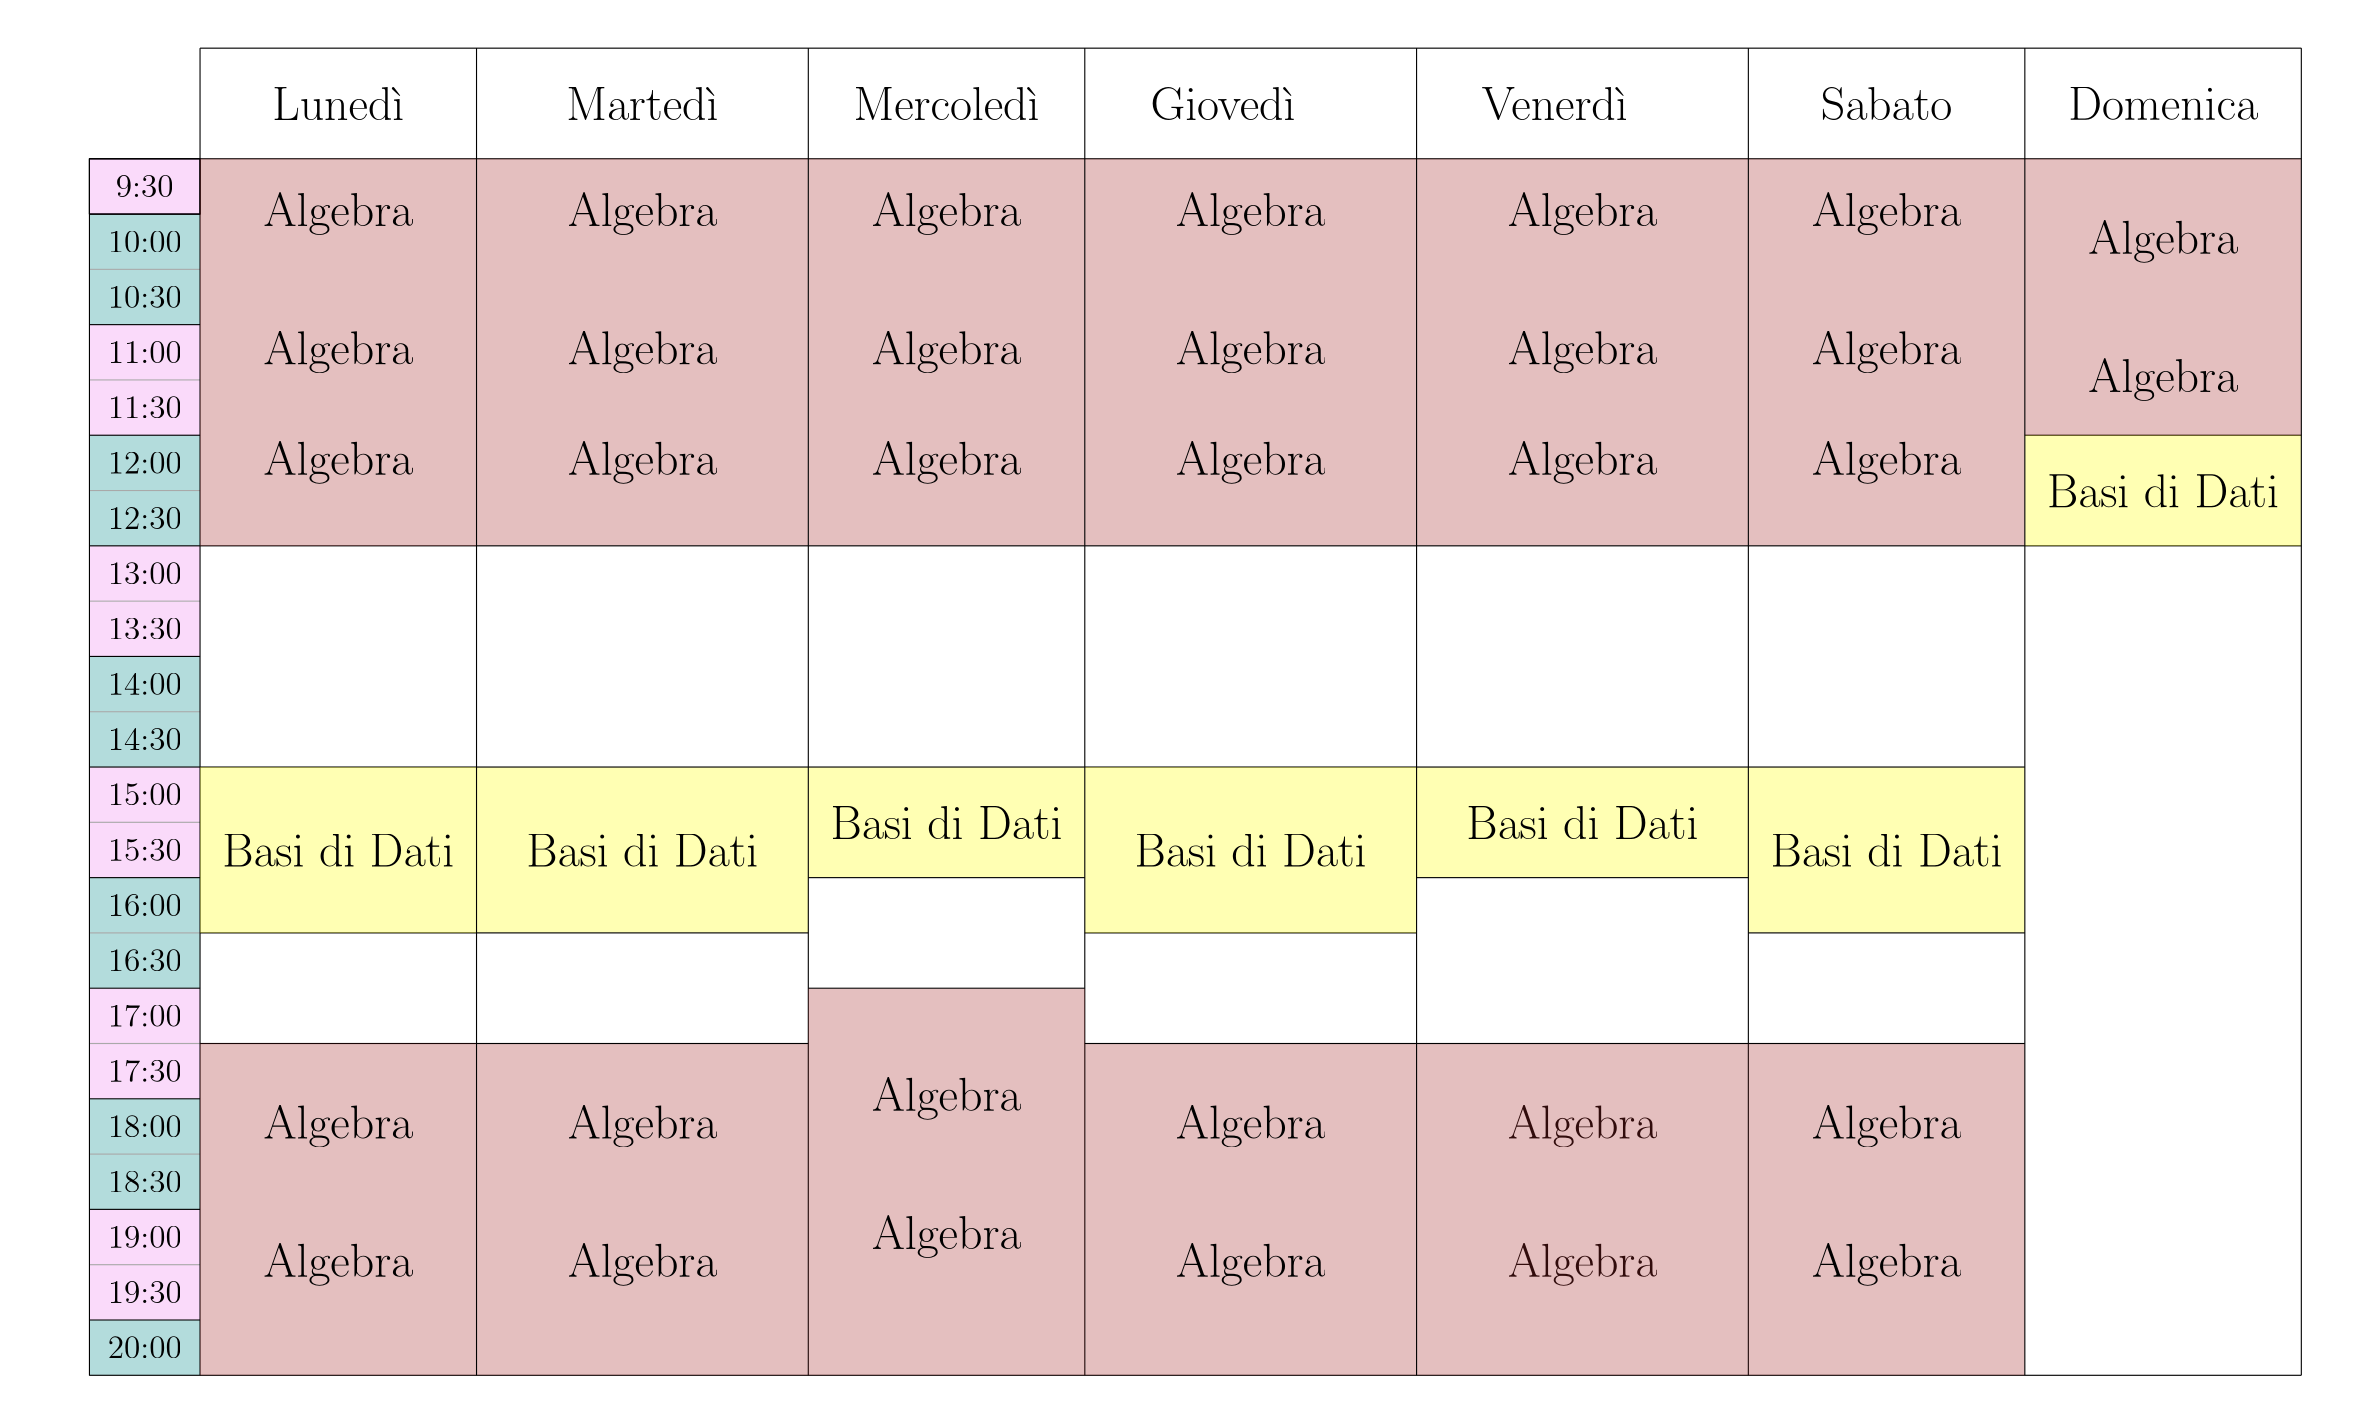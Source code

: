 <?xml version="1.0"?>
<!DOCTYPE ipe SYSTEM "ipe.dtd">
<ipe version="70218" creator="Ipe 7.2.28">
<info created="D:20240102143154" modified="D:20240103092654"/>
<ipestyle name="basic">
<symbol name="arrow/arc(spx)">
<path stroke="sym-stroke" fill="sym-stroke" pen="sym-pen">
0 0 m
-1 0.333 l
-1 -0.333 l
h
</path>
</symbol>
<symbol name="arrow/farc(spx)">
<path stroke="sym-stroke" fill="white" pen="sym-pen">
0 0 m
-1 0.333 l
-1 -0.333 l
h
</path>
</symbol>
<symbol name="arrow/ptarc(spx)">
<path stroke="sym-stroke" fill="sym-stroke" pen="sym-pen">
0 0 m
-1 0.333 l
-0.8 0 l
-1 -0.333 l
h
</path>
</symbol>
<symbol name="arrow/fptarc(spx)">
<path stroke="sym-stroke" fill="white" pen="sym-pen">
0 0 m
-1 0.333 l
-0.8 0 l
-1 -0.333 l
h
</path>
</symbol>
<symbol name="mark/circle(sx)" transformations="translations">
<path fill="sym-stroke">
0.6 0 0 0.6 0 0 e
0.4 0 0 0.4 0 0 e
</path>
</symbol>
<symbol name="mark/disk(sx)" transformations="translations">
<path fill="sym-stroke">
0.6 0 0 0.6 0 0 e
</path>
</symbol>
<symbol name="mark/fdisk(sfx)" transformations="translations">
<group>
<path fill="sym-fill">
0.5 0 0 0.5 0 0 e
</path>
<path fill="sym-stroke" fillrule="eofill">
0.6 0 0 0.6 0 0 e
0.4 0 0 0.4 0 0 e
</path>
</group>
</symbol>
<symbol name="mark/box(sx)" transformations="translations">
<path fill="sym-stroke" fillrule="eofill">
-0.6 -0.6 m
0.6 -0.6 l
0.6 0.6 l
-0.6 0.6 l
h
-0.4 -0.4 m
0.4 -0.4 l
0.4 0.4 l
-0.4 0.4 l
h
</path>
</symbol>
<symbol name="mark/square(sx)" transformations="translations">
<path fill="sym-stroke">
-0.6 -0.6 m
0.6 -0.6 l
0.6 0.6 l
-0.6 0.6 l
h
</path>
</symbol>
<symbol name="mark/fsquare(sfx)" transformations="translations">
<group>
<path fill="sym-fill">
-0.5 -0.5 m
0.5 -0.5 l
0.5 0.5 l
-0.5 0.5 l
h
</path>
<path fill="sym-stroke" fillrule="eofill">
-0.6 -0.6 m
0.6 -0.6 l
0.6 0.6 l
-0.6 0.6 l
h
-0.4 -0.4 m
0.4 -0.4 l
0.4 0.4 l
-0.4 0.4 l
h
</path>
</group>
</symbol>
<symbol name="mark/cross(sx)" transformations="translations">
<group>
<path fill="sym-stroke">
-0.43 -0.57 m
0.57 0.43 l
0.43 0.57 l
-0.57 -0.43 l
h
</path>
<path fill="sym-stroke">
-0.43 0.57 m
0.57 -0.43 l
0.43 -0.57 l
-0.57 0.43 l
h
</path>
</group>
</symbol>
<symbol name="arrow/fnormal(spx)">
<path stroke="sym-stroke" fill="white" pen="sym-pen">
0 0 m
-1 0.333 l
-1 -0.333 l
h
</path>
</symbol>
<symbol name="arrow/pointed(spx)">
<path stroke="sym-stroke" fill="sym-stroke" pen="sym-pen">
0 0 m
-1 0.333 l
-0.8 0 l
-1 -0.333 l
h
</path>
</symbol>
<symbol name="arrow/fpointed(spx)">
<path stroke="sym-stroke" fill="white" pen="sym-pen">
0 0 m
-1 0.333 l
-0.8 0 l
-1 -0.333 l
h
</path>
</symbol>
<symbol name="arrow/linear(spx)">
<path stroke="sym-stroke" pen="sym-pen">
-1 0.333 m
0 0 l
-1 -0.333 l
</path>
</symbol>
<symbol name="arrow/fdouble(spx)">
<path stroke="sym-stroke" fill="white" pen="sym-pen">
0 0 m
-1 0.333 l
-1 -0.333 l
h
-1 0 m
-2 0.333 l
-2 -0.333 l
h
</path>
</symbol>
<symbol name="arrow/double(spx)">
<path stroke="sym-stroke" fill="sym-stroke" pen="sym-pen">
0 0 m
-1 0.333 l
-1 -0.333 l
h
-1 0 m
-2 0.333 l
-2 -0.333 l
h
</path>
</symbol>
<symbol name="arrow/mid-normal(spx)">
<path stroke="sym-stroke" fill="sym-stroke" pen="sym-pen">
0.5 0 m
-0.5 0.333 l
-0.5 -0.333 l
h
</path>
</symbol>
<symbol name="arrow/mid-fnormal(spx)">
<path stroke="sym-stroke" fill="white" pen="sym-pen">
0.5 0 m
-0.5 0.333 l
-0.5 -0.333 l
h
</path>
</symbol>
<symbol name="arrow/mid-pointed(spx)">
<path stroke="sym-stroke" fill="sym-stroke" pen="sym-pen">
0.5 0 m
-0.5 0.333 l
-0.3 0 l
-0.5 -0.333 l
h
</path>
</symbol>
<symbol name="arrow/mid-fpointed(spx)">
<path stroke="sym-stroke" fill="white" pen="sym-pen">
0.5 0 m
-0.5 0.333 l
-0.3 0 l
-0.5 -0.333 l
h
</path>
</symbol>
<symbol name="arrow/mid-double(spx)">
<path stroke="sym-stroke" fill="sym-stroke" pen="sym-pen">
1 0 m
0 0.333 l
0 -0.333 l
h
0 0 m
-1 0.333 l
-1 -0.333 l
h
</path>
</symbol>
<symbol name="arrow/mid-fdouble(spx)">
<path stroke="sym-stroke" fill="white" pen="sym-pen">
1 0 m
0 0.333 l
0 -0.333 l
h
0 0 m
-1 0.333 l
-1 -0.333 l
h
</path>
</symbol>
<anglesize name="22.5 deg" value="22.5"/>
<anglesize name="30 deg" value="30"/>
<anglesize name="45 deg" value="45"/>
<anglesize name="60 deg" value="60"/>
<anglesize name="90 deg" value="90"/>
<arrowsize name="large" value="10"/>
<arrowsize name="small" value="5"/>
<arrowsize name="tiny" value="3"/>
<color name="blue" value="0 0 1"/>
<color name="brown" value="0.647 0.165 0.165"/>
<color name="darkblue" value="0 0 0.545"/>
<color name="darkcyan" value="0 0.545 0.545"/>
<color name="darkgray" value="0.663"/>
<color name="darkgreen" value="0 0.392 0"/>
<color name="darkmagenta" value="0.545 0 0.545"/>
<color name="darkorange" value="1 0.549 0"/>
<color name="darkred" value="0.545 0 0"/>
<color name="gold" value="1 0.843 0"/>
<color name="gray" value="0.745"/>
<color name="green" value="0 1 0"/>
<color name="lightblue" value="0.678 0.847 0.902"/>
<color name="lightcyan" value="0.878 1 1"/>
<color name="lightgray" value="0.827"/>
<color name="lightgreen" value="0.565 0.933 0.565"/>
<color name="lightyellow" value="1 1 0.878"/>
<color name="navy" value="0 0 0.502"/>
<color name="orange" value="1 0.647 0"/>
<color name="pink" value="1 0.753 0.796"/>
<color name="purple" value="0.627 0.125 0.941"/>
<color name="red" value="1 0 0"/>
<color name="seagreen" value="0.18 0.545 0.341"/>
<color name="turquoise" value="0.251 0.878 0.816"/>
<color name="violet" value="0.933 0.51 0.933"/>
<color name="yellow" value="1 1 0"/>
<dashstyle name="dash dot dotted" value="[4 2 1 2 1 2] 0"/>
<dashstyle name="dash dotted" value="[4 2 1 2] 0"/>
<dashstyle name="dashed" value="[4] 0"/>
<dashstyle name="dotted" value="[1 3] 0"/>
<gridsize name="10 pts (~3.5 mm)" value="10"/>
<gridsize name="14 pts (~5 mm)" value="14"/>
<gridsize name="16 pts (~6 mm)" value="16"/>
<gridsize name="20 pts (~7 mm)" value="20"/>
<gridsize name="28 pts (~10 mm)" value="28"/>
<gridsize name="32 pts (~12 mm)" value="32"/>
<gridsize name="4 pts" value="4"/>
<gridsize name="56 pts (~20 mm)" value="56"/>
<gridsize name="8 pts (~3 mm)" value="8"/>
<opacity name="10%" value="0.1"/>
<opacity name="30%" value="0.3"/>
<opacity name="50%" value="0.5"/>
<opacity name="75%" value="0.75"/>
<pen name="fat" value="1.2"/>
<pen name="heavier" value="0.8"/>
<pen name="ultrafat" value="2"/>
<symbolsize name="large" value="5"/>
<symbolsize name="small" value="2"/>
<symbolsize name="tiny" value="1.1"/>
<textsize name="Huge" value="\Huge"/>
<textsize name="LARGE" value="\LARGE"/>
<textsize name="Large" value="\Large"/>
<textsize name="footnote" value="\footnotesize"/>
<textsize name="huge" value="\huge"/>
<textsize name="large" value="\large"/>
<textsize name="script" value="\scriptsize"/>
<textsize name="small" value="\small"/>
<textsize name="tiny" value="\tiny"/>
<textstyle name="center" begin="\begin{center}" end="\end{center}"/>
<textstyle name="item" begin="\begin{itemize}\item{}" end="\end{itemize}"/>
<textstyle name="itemize" begin="\begin{itemize}" end="\end{itemize}"/>
<tiling name="falling" angle="-60" step="4" width="1"/>
<tiling name="rising" angle="30" step="4" width="1"/>
</ipestyle>
<page>
<layer name="alpha"/>
<layer name="beta"/>
<view layers="alpha beta" active="beta"/>
<path layer="beta" matrix="0.85332 0 0 1.00222 2.34688 -0.673857" fill="white">
16 816 m
16 304 l
1008 304 l
1008 816 l
h
</path>
<path matrix="2.48836 0 0 2.48836 -310.324 -1190.69" fill="darkcyan" opacity="30%" stroke-opacity="opaque">
144 776 m
144 760 l
160 760 l
160 776 l
h
</path>
<path matrix="2.48836 0 0 2.48836 -310.324 -1230.5" fill="violet" opacity="30%" stroke-opacity="opaque">
144 776 m
144 760 l
160 760 l
160 776 l
h
</path>
<path matrix="2.48836 0 0 2.48836 -310.324 -1270.32" fill="darkcyan" opacity="30%" stroke-opacity="opaque">
144 776 m
144 760 l
160 760 l
160 776 l
h
</path>
<path matrix="2.48836 0 0 2.48836 -310.324 -1310.13" fill="violet" opacity="30%" stroke-opacity="opaque">
144 776 m
144 760 l
160 760 l
160 776 l
h
</path>
<path matrix="2.48836 0 0 2.48836 -310.324 -1349.94" fill="darkcyan" opacity="30%" stroke-opacity="opaque">
144 776 m
144 760 l
160 760 l
160 776 l
h
</path>
<path matrix="2.48836 0 0 2.48836 -310.324 -1389.76" fill="violet" opacity="30%" stroke-opacity="opaque">
144 776 m
144 760 l
160 760 l
160 776 l
h
</path>
<path matrix="2.48836 0 0 2.48836 -310.324 -1429.57" fill="darkcyan" opacity="30%" stroke-opacity="opaque">
144 776 m
144 760 l
160 760 l
160 776 l
h
</path>
<path matrix="2.48836 0 0 2.48836 -310.324 -1469.38" fill="violet" opacity="30%" stroke-opacity="opaque">
144 776 m
144 760 l
160 760 l
160 776 l
h
</path>
<path matrix="2.48836 0 0 2.48836 -310.324 -1509.2" fill="darkcyan" opacity="30%" stroke-opacity="opaque">
144 776 m
144 760 l
160 760 l
160 776 l
h
</path>
<path matrix="2.48836 0 0 2.48836 -310.324 -1549.01" fill="violet" opacity="30%" stroke-opacity="opaque">
144 776 m
144 760 l
160 760 l
160 776 l
h
</path>
<path matrix="2.48836 0 0 2.48836 -310.324 -1190.69" fill="darkcyan" opacity="30%" stroke-opacity="opaque">
144 616 m
144 608 l
160 608 l
160 616 l
h
</path>
<path matrix="2.48836 0 0 2.48836 -310.324 -1190.69" stroke="black" opacity="30%" stroke-opacity="opaque">
144 784 m
144 776 l
160 776 l
160 784 l
h
</path>
<text matrix="2.48836 0 0 2.48836 -81.3948 -802.504" transformations="translations" pos="60 616" stroke="black" type="label" width="26.664" height="7.704" depth="0" halign="center" valign="center" size="large">10:00</text>
<text matrix="2.48836 0 0 2.48836 -81.3948 -822.411" transformations="translations" pos="60 616" stroke="black" type="label" width="26.664" height="7.704" depth="0" halign="center" valign="center" size="large">10:30</text>
<text matrix="2.48836 0 0 2.48836 -81.3948 -842.318" transformations="translations" pos="60 616" stroke="black" type="label" width="26.664" height="7.704" depth="0" halign="center" valign="center" size="large">11:00</text>
<text matrix="2.48836 0 0 2.48836 -81.3948 -862.225" transformations="translations" pos="60 616" stroke="black" type="label" width="26.664" height="7.704" depth="0" halign="center" valign="center" size="large">11:30</text>
<text matrix="2.48836 0 0 2.48836 -81.3948 -882.132" transformations="translations" pos="60 616" stroke="black" type="label" width="26.664" height="7.704" depth="0" halign="center" valign="center" size="large">12:00</text>
<text matrix="2.48836 0 0 2.48836 -81.3948 -902.039" transformations="translations" pos="60 616" stroke="black" type="label" width="26.664" height="7.704" depth="0" halign="center" valign="center" size="large">12:30</text>
<text matrix="2.48836 0 0 2.48836 -81.3948 -941.852" transformations="translations" pos="60 616" stroke="black" type="label" width="26.664" height="7.704" depth="0" halign="center" valign="center" size="large">13:30</text>
<text matrix="2.48836 0 0 2.48836 -81.3948 -961.759" transformations="translations" pos="60 616" stroke="black" type="label" width="26.664" height="7.704" depth="0" halign="center" valign="center" size="large">14:00</text>
<text matrix="2.48836 0 0 2.48836 -81.3948 -981.67" transformations="translations" pos="60 616" stroke="black" type="label" width="26.664" height="7.704" depth="0" halign="center" valign="center" size="large">14:30</text>
<text matrix="2.48836 0 0 2.48836 -81.3948 -1001.57" transformations="translations" pos="60 616" stroke="black" type="label" width="26.664" height="7.704" depth="0" halign="center" valign="center" size="large">15:00</text>
<text matrix="2.48836 0 0 2.48836 -81.3948 -1021.48" transformations="translations" pos="60 616" stroke="black" type="label" width="26.664" height="7.704" depth="0" halign="center" valign="center" size="large">15:30</text>
<text matrix="2.48836 0 0 2.48836 -81.3948 -1041.39" transformations="translations" pos="60 616" stroke="black" type="label" width="26.664" height="7.704" depth="0" halign="center" valign="center" size="large">16:00</text>
<text matrix="2.48836 0 0 2.48836 -81.3948 -1061.29" transformations="translations" pos="60 616" stroke="black" type="label" width="26.664" height="7.704" depth="0" halign="center" valign="center" size="large">16:30</text>
<text matrix="2.48836 0 0 2.48836 -81.3948 -1081.2" transformations="translations" pos="60 616" stroke="black" type="label" width="26.664" height="7.704" depth="0" halign="center" valign="center" size="large">17:00</text>
<text matrix="2.48836 0 0 2.48836 -81.3948 -1101.11" transformations="translations" pos="60 616" stroke="black" type="label" width="26.664" height="7.704" depth="0" halign="center" valign="center" size="large">17:30</text>
<text matrix="2.48836 0 0 2.48836 -81.3948 -1121.01" transformations="translations" pos="60 616" stroke="black" type="label" width="26.664" height="7.704" depth="0" halign="center" valign="center" size="large">18:00</text>
<text matrix="2.48836 0 0 2.48836 -81.3948 -1140.92" transformations="translations" pos="60 616" stroke="black" type="label" width="26.664" height="7.704" depth="0" halign="center" valign="center" size="large">18:30</text>
<text matrix="2.48836 0 0 2.48836 -81.3948 -1160.83" transformations="translations" pos="60 616" stroke="black" type="label" width="26.664" height="7.704" depth="0" halign="center" valign="center" size="large">19:00</text>
<text matrix="2.48836 0 0 2.48836 -81.3948 -1180.74" transformations="translations" pos="60 616" stroke="black" type="label" width="26.664" height="7.704" depth="0" halign="center" valign="center" size="large">19:30</text>
<text matrix="2.48836 0 0 2.48836 -81.3948 -1200.64" transformations="translations" pos="60 616" stroke="black" type="label" width="26.664" height="7.704" depth="0" halign="center" valign="center" size="large">20:00</text>
<path matrix="2.48836 0 0 2.48836 -270.51 -1170.78" stroke="black">
128 768 m
144 768 l
</path>
<path matrix="2.48836 0 0 2.48836 -270.51 -1170.78" stroke="darkgray">
128 760 m
144 760 l
</path>
<path matrix="2.48836 0 0 2.48836 -270.51 -1170.78" fill="1">
128 752 m
144 752 l
</path>
<path matrix="2.48836 0 0 2.48836 -270.51 -1170.78" stroke="darkgray">
128 744 m
144 744 l
</path>
<path matrix="2.48836 0 0 2.48836 -270.51 -1170.78" stroke="black">
128 736 m
144 736 l
</path>
<path matrix="2.48836 0 0 2.48836 -270.51 -1170.78" stroke="darkgray">
128 728 m
144 728 l
</path>
<path matrix="2.48836 0 0 2.48836 -270.51 -1170.78" stroke="black">
128 720 m
144 720 l
</path>
<path matrix="2.48836 0 0 2.48836 -270.51 -1190.69" stroke="black">
128 712 m
144 712 l
</path>
<path matrix="2.48836 0 0 2.48836 -270.51 -1190.69" stroke="darkgray">
128 704 m
144 704 l
</path>
<path matrix="2.48836 0 0 2.48836 -270.51 -1190.69" stroke="black">
128 696 m
144 696 l
</path>
<path matrix="2.48836 0 0 2.48836 -270.51 -1190.69" stroke="darkgray">
128 688 m
144 688 l
</path>
<path matrix="2.48836 0 0 2.48836 -270.51 -1190.69" stroke="black">
128 680 m
144 680 l
144 680 l
</path>
<path matrix="2.48836 0 0 2.48836 -270.51 -1190.69" stroke="darkgray">
128 672 m
144 672 l
</path>
<path matrix="2.48836 0 0 2.48836 -270.51 -1250.41" stroke="black">
128 688 m
144 688 l
</path>
<path matrix="2.48836 0 0 2.48836 -270.51 -1250.41" stroke="darkgray">
128 680 m
144 680 l
144 680 l
</path>
<path matrix="2.48836 0 0 2.48836 -270.51 -1250.41" stroke="black">
128 672 m
144 672 l
</path>
<path matrix="2.48836 0 0 2.48836 -270.51 -1290.22" stroke="darkgray">
128 680 m
144 680 l
144 680 l
</path>
<path matrix="2.48836 0 0 2.48836 -270.51 -1290.22" stroke="black">
128 672 m
144 672 l
</path>
<path matrix="2.48836 0 0 2.48836 -270.51 -1330.04" stroke="darkgray">
128 680 m
144 680 l
144 680 l
</path>
<path matrix="2.48836 0 0 2.48836 -270.51 -1330.04" stroke="black">
128 672 m
144 672 l
</path>
<path matrix="2.48836 0 0 2.48836 -270.51 -1190.69" stroke="darkgray">
128 720 m
144 720 l
</path>
<text matrix="2.48836 0 0 2.48836 -81.3948 -921.946" transformations="translations" pos="60 616" stroke="black" type="label" width="26.664" height="7.704" depth="0" halign="center" valign="center" size="large">13:00</text>
<path matrix="2.48836 0 0 2.48836 -310.324 -1190.69" stroke="black" fill="violet" opacity="30%" stroke-opacity="opaque">
144 784 m
144 776 l
160 776 l
160 784 l
h
</path>
<path matrix="2.48836 0 0 2.48836 -310.324 -1190.69" stroke="black" opacity="30%" stroke-opacity="opaque">
144 784 m
144 608 l
160 608 l
160 784 l
h
</path>
<text matrix="2.48836 0 0 2.48836 -81.3948 -782.597" transformations="translations" pos="60 616" stroke="black" type="label" width="20.811" height="7.704" depth="0" halign="center" valign="center" size="large">9:30</text>
<path matrix="2.48836 0 0 2.48836 -270.51 -1190.69" stroke="black">
128 760 m
144 760 l
</path>
<text matrix="2.48836 0 0 2.48836 -11.7207 -752.737" transformations="translations" pos="60 616" stroke="black" type="label" width="47.593" height="11.955" depth="0" halign="center" valign="center" size="LARGE">Lunedì</text>
<text matrix="2.48836 0 0 2.48836 97.7672 -752.737" transformations="translations" pos="60 616" stroke="black" type="label" width="54.811" height="11.955" depth="0" halign="center" valign="center" size="LARGE">Martedì</text>
<text matrix="2.48836 0 0 2.48836 207.255 -752.737" transformations="translations" pos="60 616" stroke="black" type="label" width="67.004" height="11.955" depth="0" halign="center" valign="center" size="LARGE">Mercoledì</text>
<text matrix="2.48836 0 0 2.48836 306.79 -752.737" transformations="translations" pos="60 616" stroke="black" type="label" width="52.23" height="11.955" depth="0" halign="center" valign="center" size="LARGE">Giovedì</text>
<text matrix="2.48836 0 0 2.48836 426.231 -752.737" transformations="translations" pos="60 616" stroke="black" type="label" width="52.562" height="11.955" depth="0" halign="center" valign="center" size="LARGE">Venerdì</text>
<text matrix="2.48836 0 0 2.48836 545.672 -752.737" transformations="translations" pos="60 616" stroke="black" type="label" width="47.372" height="11.955" depth="0" halign="center" valign="center" size="LARGE">Sabato</text>
<text matrix="2.48836 0 0 2.48836 645.207 -752.737" transformations="translations" pos="60 616" stroke="black" type="label" width="68.331" height="11.761" depth="0" halign="center" valign="center" size="LARGE">Domenica</text>
<path matrix="2.48836 0 0 2.48836 -310.324 -1190.69" stroke="black">
160 728 m
200 728 l
</path>
<path matrix="2.48836 0 0 2.48836 -310.324 -1190.69" stroke="black">
160 696 m
200 696 l
</path>
<path matrix="2.48836 0 0 2.48836 -310.324 -1190.69" stroke="black">
160 672 m
200 672 l
</path>
<path matrix="2.48836 0 0 2.48836 -310.324 -1190.69" stroke="black">
160 656 m
200 656 l
</path>
<path matrix="2.48836 0 0 2.48836 -310.324 -1190.69" stroke="black">
160 608 m
464 608 l
</path>
<path matrix="2.48836 0 0 2.48836 -310.324 -1190.69" stroke="black">
464 800 m
160 800 l
</path>
<path matrix="2.48836 0 0 2.48836 -310.324 -1190.69" stroke="black">
160 800 m
160 784 l
</path>
<path matrix="2.48836 0 0 2.48836 -310.324 -1190.69" stroke="black">
160 784 m
464 784 l
</path>
<path matrix="2.48836 0 0 2.48836 -310.324 -1190.69" fill="brown" opacity="30%" stroke-opacity="opaque">
160 784 m
160 728 l
200 728 l
200 784 l
h
</path>
<path matrix="2.48836 0 0 2.48836 -310.324 -1190.69" fill="brown" opacity="30%" stroke-opacity="opaque">
160 656 m
160 608 l
200 608 l
200 656 l
h
</path>
<text matrix="2.48836 0 0 2.48836 -11.7207 -792.551" transformations="translations" pos="60 616" stroke="black" type="label" width="53.911" height="11.954" depth="3.35" halign="center" valign="center" size="LARGE">Algebra</text>
<text matrix="2.48836 0 0 2.48836 -11.7207 -882.132" transformations="translations" pos="60 616" stroke="black" type="label" width="53.911" height="11.954" depth="3.35" halign="center" valign="center" size="LARGE">Algebra</text>
<text matrix="2.48836 0 0 2.48836 -11.7207 -842.318" transformations="translations" pos="60 616" stroke="black" type="label" width="53.911" height="11.954" depth="3.35" halign="center" valign="center" size="LARGE">Algebra</text>
<text matrix="2.48836 0 0 2.48836 -11.7207 -1170.78" transformations="translations" pos="60 616" stroke="black" type="label" width="53.911" height="11.954" depth="3.35" halign="center" valign="center" size="LARGE">Algebra</text>
<text matrix="2.48836 0 0 2.48836 -11.7207 -1121.01" transformations="translations" pos="60 616" stroke="black" type="label" width="53.911" height="11.954" depth="3.35" halign="center" valign="center" size="LARGE">Algebra</text>
<path matrix="2.48836 0 0 2.48836 -310.324 -1190.69" fill="yellow" opacity="30%" stroke-opacity="opaque">
160 696 m
160 672 l
200 672 l
200 696 l
h
</path>
<text matrix="2.48836 0 0 2.48836 -11.7207 -1021.48" transformations="translations" pos="60 616" stroke="black" type="label" width="83.584" height="11.955" depth="0" halign="center" valign="center" size="LARGE">Basi di Dati</text>
<path matrix="2.48836 0 0 2.48836 -310.324 -1190.69" fill="yellow" opacity="30%" stroke-opacity="opaque">
200 696 m
200 672 l
248 672 l
248 696 l
h
</path>
<text matrix="2.48836 0 0 2.48836 97.7672 -1021.48" transformations="translations" pos="60 616" stroke="black" type="label" width="83.584" height="11.955" depth="0" halign="center" valign="center" size="LARGE">Basi di Dati</text>
<path matrix="2.48836 0 0 2.48836 -310.324 -1190.69" fill="brown" opacity="30%" stroke-opacity="opaque">
200 784 m
200 728 l
248 728 l
248 784 l
h
</path>
<path matrix="2.48836 0 0 2.48836 -310.324 -1190.69" fill="brown" opacity="30%" stroke-opacity="opaque">
200 656 m
200 608 l
248 608 l
248 656 l
h
</path>
<text matrix="2.48836 0 0 2.48836 97.7672 -792.551" transformations="translations" pos="60 616" stroke="black" type="label" width="53.911" height="11.954" depth="3.35" halign="center" valign="center" size="LARGE">Algebra</text>
<text matrix="2.48836 0 0 2.48836 97.7672 -882.132" transformations="translations" pos="60 616" stroke="black" type="label" width="53.911" height="11.954" depth="3.35" halign="center" valign="center" size="LARGE">Algebra</text>
<text matrix="2.48836 0 0 2.48836 97.7672 -842.318" transformations="translations" pos="60 616" stroke="black" type="label" width="53.911" height="11.954" depth="3.35" halign="center" valign="center" size="LARGE">Algebra</text>
<text matrix="2.48836 0 0 2.48836 97.7672 -1170.78" transformations="translations" pos="60 616" stroke="black" type="label" width="53.911" height="11.954" depth="3.35" halign="center" valign="center" size="LARGE">Algebra</text>
<text matrix="2.48836 0 0 2.48836 97.7672 -1121.01" transformations="translations" pos="60 616" stroke="black" type="label" width="53.911" height="11.954" depth="3.35" halign="center" valign="center" size="LARGE">Algebra</text>
<path matrix="2.48836 0 0 2.48836 -290.417 -1190.69" stroke="black">
192 800 m
192 608 l
</path>
<path matrix="2.48836 0 0 2.48836 -310.324 -1190.69" fill="brown" opacity="30%" stroke-opacity="opaque">
200 728 m
248 728 l
</path>
<path matrix="2.48836 0 0 2.48836 -310.324 -1190.69" fill="brown" opacity="30%" stroke-opacity="opaque">
200 696 m
248 696 l
</path>
<path matrix="2.48836 0 0 2.48836 -310.324 -1190.69" fill="brown" opacity="30%" stroke-opacity="opaque">
200 672 m
248 672 l
</path>
<path matrix="2.48836 0 0 2.48836 -310.324 -1190.69" fill="brown" opacity="30%" stroke-opacity="opaque">
200 656 m
248 656 l
</path>
<path matrix="2.48836 0 0 2.48836 -310.324 -1190.69" stroke="black" opacity="30%" stroke-opacity="opaque">
200 728 m
244 728 l
248 728 l
248 728 l
</path>
<path matrix="2.48836 0 0 2.48836 -310.324 -1190.69" stroke="black" opacity="30%" stroke-opacity="opaque">
248 696 m
200 696 l
</path>
<path matrix="2.48836 0 0 2.48836 -310.324 -1190.69" stroke="black" opacity="30%" stroke-opacity="opaque">
200 672 m
248 672 l
</path>
<path matrix="2.48836 0 0 2.48836 -310.324 -1190.69" stroke="black" opacity="30%" stroke-opacity="opaque">
248 656 m
200 656 l
</path>
<path matrix="2.48836 0 0 2.48836 -91.348 -1190.69" fill="brown" opacity="30%" stroke-opacity="opaque">
200 784 m
200 728 l
248 728 l
248 784 l
h
</path>
<path matrix="2.48836 0 0 2.48836 -91.348 -1190.69" fill="brown" opacity="30%" stroke-opacity="opaque">
200 656 m
200 608 l
248 608 l
248 656 l
h
</path>
<text matrix="2.48836 0 0 2.48836 316.743 -792.551" transformations="translations" pos="60 616" stroke="black" type="label" width="53.911" height="11.954" depth="3.35" halign="center" valign="center" size="LARGE">Algebra</text>
<text matrix="2.48836 0 0 2.48836 316.743 -882.132" transformations="translations" pos="60 616" stroke="black" type="label" width="53.911" height="11.954" depth="3.35" halign="center" valign="center" size="LARGE">Algebra</text>
<text matrix="2.48836 0 0 2.48836 316.743 -842.318" transformations="translations" pos="60 616" stroke="black" type="label" width="53.911" height="11.954" depth="3.35" halign="center" valign="center" size="LARGE">Algebra</text>
<text matrix="2.48836 0 0 2.48836 316.743 -1170.78" transformations="translations" pos="60 616" stroke="black" type="label" width="53.911" height="11.954" depth="3.35" halign="center" valign="center" size="LARGE">Algebra</text>
<text matrix="2.48836 0 0 2.48836 316.743 -1121.01" transformations="translations" pos="60 616" stroke="black" type="label" width="53.911" height="11.954" depth="3.35" halign="center" valign="center" size="LARGE">Algebra</text>
<path matrix="2.48836 0 0 2.48836 -91.348 -1190.69" stroke="black" opacity="30%" stroke-opacity="opaque">
200 728 m
244 728 l
248 728 l
248 728 l
</path>
<path matrix="2.48836 0 0 2.48836 -91.348 -1190.69" stroke="black" opacity="30%" stroke-opacity="opaque">
248 696 m
200 696 l
</path>
<path matrix="2.48836 0 0 2.48836 -91.348 -1190.69" stroke="black" opacity="30%" stroke-opacity="opaque">
200 672 m
248 672 l
</path>
<path matrix="2.48836 0 0 2.48836 -91.348 -1190.69" stroke="black" opacity="30%" stroke-opacity="opaque">
248 656 m
200 656 l
</path>
<path matrix="2.48836 0 0 2.48836 247.069 -1190.69" fill="brown" opacity="30%" stroke-opacity="opaque">
160 784 m
160 728 l
200 728 l
200 784 l
h
</path>
<text matrix="2.48836 0 0 2.48836 545.672 -792.551" transformations="translations" pos="60 616" stroke="black" type="label" width="53.911" height="11.954" depth="3.35" halign="center" valign="center" size="LARGE">Algebra</text>
<text matrix="2.48836 0 0 2.48836 545.672 -882.132" transformations="translations" pos="60 616" stroke="black" type="label" width="53.911" height="11.954" depth="3.35" halign="center" valign="center" size="LARGE">Algebra</text>
<text matrix="2.48836 0 0 2.48836 545.672 -842.318" transformations="translations" pos="60 616" stroke="black" type="label" width="53.911" height="11.954" depth="3.35" halign="center" valign="center" size="LARGE">Algebra</text>
<path matrix="2.48836 0 0 2.48836 -310.324 -1190.69" fill="yellow" opacity="30%" stroke-opacity="opaque">
384 728 m
424 728 l
</path>
<path matrix="2.48836 0 0 2.48836 -310.324 -1190.69" fill="yellow" opacity="30%" stroke-opacity="opaque">
288 696 m
288 672 l
336 672 l
336 696 l
h
</path>
<text matrix="2.48836 0 0 2.48836 316.743 -1021.48" transformations="translations" pos="60 616" stroke="black" type="label" width="83.584" height="11.955" depth="0" halign="center" valign="center" size="LARGE">Basi di Dati</text>
<path matrix="2.48836 0 0 2.48836 -310.324 -1190.69" fill="yellow" opacity="30%" stroke-opacity="opaque">
248 696 m
248 680 l
288 680 l
288 696 l
h
</path>
<path matrix="2.48836 0 0 2.48836 -310.324 -1190.69" stroke="black">
248 696 m
288 696 l
</path>
<path matrix="2.48836 0 0 2.48836 -310.324 -1190.69" stroke="black">
248 680 m
288 680 l
</path>
<text matrix="2.48836 0 0 2.48836 207.255 -1011.53" transformations="translations" pos="60 616" stroke="black" type="label" width="83.584" height="11.955" depth="0" halign="center" valign="center" size="LARGE">Basi di Dati</text>
<path matrix="2.48836 0 0 2.48836 -310.324 -1190.69" fill="brown" opacity="30%" stroke-opacity="opaque">
248 784 m
248 728 l
288 728 l
288 784 l
h
</path>
<path matrix="2.48836 0 0 2.48836 -170.976 -1190.69" stroke="black">
192 800 m
192 608 l
</path>
<path matrix="2.48836 0 0 2.48836 -71.4413 -1190.69" stroke="black">
192 800 m
192 608 l
</path>
<text matrix="2.48836 0 0 2.48836 207.255 -792.551" transformations="translations" pos="60 616" stroke="black" type="label" width="53.911" height="11.954" depth="3.35" halign="center" valign="center" size="LARGE">Algebra</text>
<text matrix="2.48836 0 0 2.48836 207.255 -882.132" transformations="translations" pos="60 616" stroke="black" type="label" width="53.911" height="11.954" depth="3.35" halign="center" valign="center" size="LARGE">Algebra</text>
<text matrix="2.48836 0 0 2.48836 207.255 -842.318" transformations="translations" pos="60 616" stroke="black" type="label" width="53.911" height="11.954" depth="3.35" halign="center" valign="center" size="LARGE">Algebra</text>
<path matrix="2.48836 0 0 2.48836 -310.324 -1190.69" stroke="black" opacity="30%" stroke-opacity="opaque">
248 728 m
288 728 l
</path>
<path matrix="2.48836 0 0 2.48836 -310.324 -1190.69" fill="brown" opacity="30%" stroke-opacity="opaque">
248 664 m
248 608 l
288 608 l
288 664 l
h
</path>
<path matrix="2.48836 0 0 2.48836 -310.324 -1190.69" stroke="black" opacity="30%" stroke-opacity="opaque">
248 664 m
288 664 l
</path>
<text matrix="2.48836 0 0 2.48836 207.255 -1160.83" transformations="translations" pos="60 616" stroke="black" type="label" width="53.911" height="11.954" depth="3.35" halign="center" valign="center" size="LARGE">Algebra</text>
<text matrix="2.48836 0 0 2.48836 207.255 -1111.06" transformations="translations" pos="60 616" stroke="black" type="label" width="53.911" height="11.954" depth="3.35" halign="center" valign="center" size="LARGE">Algebra</text>
<path matrix="2.48836 0 0 2.48836 -310.324 -1190.69" fill="brown" opacity="30%" stroke-opacity="opaque">
336 784 m
336 728 l
384 728 l
384 784 l
h
</path>
<text matrix="2.48836 0 0 2.48836 436.184 -792.551" transformations="translations" pos="60 616" stroke="black" type="label" width="53.911" height="11.954" depth="3.35" halign="center" valign="center" size="LARGE">Algebra</text>
<text matrix="2.48836 0 0 2.48836 436.184 -882.132" transformations="translations" pos="60 616" stroke="black" type="label" width="53.911" height="11.954" depth="3.35" halign="center" valign="center" size="LARGE">Algebra</text>
<text matrix="2.48836 0 0 2.48836 436.184 -842.318" transformations="translations" pos="60 616" stroke="black" type="label" width="53.911" height="11.954" depth="3.35" halign="center" valign="center" size="LARGE">Algebra</text>
<text matrix="2.48836 0 0 2.48836 436.184 -1170.78" transformations="translations" pos="60 616" stroke="black" type="label" width="53.911" height="11.954" depth="3.35" halign="center" valign="center" size="LARGE">Algebra</text>
<text matrix="2.48836 0 0 2.48836 436.184 -1121.01" transformations="translations" pos="60 616" stroke="black" type="label" width="53.911" height="11.954" depth="3.35" halign="center" valign="center" size="LARGE">Algebra</text>
<path matrix="2.48836 0 0 2.48836 -310.324 -1190.69" fill="yellow" opacity="30%" stroke-opacity="opaque">
336 696 m
336 680 l
384 680 l
384 696 l
h
</path>
<path matrix="2.48836 0 0 2.48836 -310.324 -1190.69" fill="brown" opacity="30%" stroke-opacity="opaque">
336 656 m
336 608 l
384 608 l
384 656 l
h
</path>
<path matrix="2.48836 0 0 2.48836 28.0931 -1190.69" stroke="black" opacity="30%" stroke-opacity="opaque">
200 728 m
244 728 l
248 728 l
248 728 l
</path>
<path matrix="2.48836 0 0 2.48836 28.0931 -1270.32" stroke="black" opacity="30%" stroke-opacity="opaque">
200 728 m
244 728 l
248 728 l
248 728 l
</path>
<path matrix="2.48836 0 0 2.48836 28.0931 -1310.13" stroke="black" opacity="30%" stroke-opacity="opaque">
200 728 m
244 728 l
248 728 l
248 728 l
</path>
<path matrix="2.48836 0 0 2.48836 28.0931 -1369.85" stroke="black" opacity="30%" stroke-opacity="opaque">
200 728 m
244 728 l
248 728 l
248 728 l
</path>
<path matrix="2.48836 0 0 2.48836 48 -1190.69" stroke="black">
192 800 m
192 608 l
</path>
<text matrix="2.48836 0 0 2.48836 436.184 -1011.53" transformations="translations" pos="60 616" stroke="black" type="label" width="83.584" height="11.955" depth="0" halign="center" valign="center" size="LARGE">Basi di Dati</text>
<path matrix="2.48836 0 0 2.48836 28.0931 -1190.69" stroke="black" opacity="30%" stroke-opacity="opaque">
248 728 m
288 728 l
</path>
<path matrix="2.48836 0 0 2.48836 247.069 -1190.69" fill="yellow" opacity="30%" stroke-opacity="opaque">
160 696 m
160 672 l
200 672 l
200 696 l
h
</path>
<text matrix="2.48836 0 0 2.48836 545.672 -1021.48" transformations="translations" pos="60 616" stroke="black" type="label" width="83.584" height="11.955" depth="0" halign="center" valign="center" size="LARGE">Basi di Dati</text>
<path matrix="2.48836 0 0 2.48836 167.441 -1190.69" stroke="black">
192 800 m
192 608 l
</path>
<path matrix="2.48836 0 0 2.48836 -310.324 -1190.69" fill="brown" opacity="30%" stroke-opacity="opaque">
384 696 m
424 696 l
</path>
<path matrix="2.48836 0 0 2.48836 -310.324 -1190.69" fill="brown" opacity="30%" stroke-opacity="opaque">
384 672 m
424 672 l
</path>
<path matrix="2.48836 0 0 2.48836 -310.324 -1190.69" fill="brown" opacity="30%" stroke-opacity="opaque">
384 656 m
384 608 l
424 608 l
424 656 l
h
</path>
<path matrix="2.48836 0 0 2.48836 -310.324 -1190.69" fill="brown" opacity="30%" stroke-opacity="opaque">
384 656 m
424 656 l
</path>
<text matrix="2.48836 0 0 2.48836 545.672 -1170.78" transformations="translations" pos="60 616" stroke="black" type="label" width="53.911" height="11.954" depth="3.35" halign="center" valign="center" size="LARGE">Algebra</text>
<text matrix="2.48836 0 0 2.48836 545.672 -1121.01" transformations="translations" pos="60 616" stroke="black" type="label" width="53.911" height="11.954" depth="3.35" halign="center" valign="center" size="LARGE">Algebra</text>
<path matrix="2.48836 0 0 2.48836 -310.324 -1190.69" stroke="black" opacity="30%" stroke-opacity="opaque">
384 696 m
424 696 l
</path>
<path matrix="2.48836 0 0 2.48836 -310.324 -1190.69" stroke="black" opacity="30%" stroke-opacity="opaque">
384 672 m
424 672 l
</path>
<path matrix="2.48836 0 0 2.48836 127.628 -1190.69" stroke="black" opacity="30%" stroke-opacity="opaque">
248 728 m
288 728 l
</path>
<path matrix="2.48836 0 0 2.48836 127.628 -1150.87" stroke="black" opacity="30%" stroke-opacity="opaque">
248 728 m
288 728 l
</path>
<path matrix="2.48836 0 0 2.48836 -310.324 -1190.69" fill="brown" opacity="30%" stroke-opacity="opaque">
424 784 m
424 744 l
464 744 l
464 784 l
h
</path>
<path matrix="2.48836 0 0 2.48836 -310.324 -1190.69" fill="yellow" opacity="30%" stroke-opacity="opaque">
424 744 m
424 728 l
464 728 l
464 744 l
h
</path>
<path matrix="2.48836 0 0 2.48836 266.976 -1190.69" stroke="black">
192 800 m
192 608 l
</path>
<path matrix="2.48836 0 0 2.48836 366.51 -1190.69" stroke="black">
192 800 m
192 608 l
</path>
<text matrix="2.48836 0 0 2.48836 645.207 -892.085" transformations="translations" pos="60 616" stroke="black" type="label" width="83.584" height="11.955" depth="0" halign="center" valign="center" size="LARGE">Basi di Dati</text>
<text matrix="2.48836 0 0 2.48836 645.207 -852.271" transformations="translations" pos="60 616" stroke="black" type="label" width="53.911" height="11.954" depth="3.35" halign="center" valign="center" size="LARGE">Algebra</text>
<text matrix="2.48836 0 0 2.48836 645.207 -802.504" transformations="translations" pos="60 616" stroke="black" type="label" width="53.911" height="11.954" depth="3.35" halign="center" valign="center" size="LARGE">Algebra</text>
<path stroke="black">
645.21 441.68 m
744.733 441.675 l
744.733 441.675 l
</path>
</page>
</ipe>
